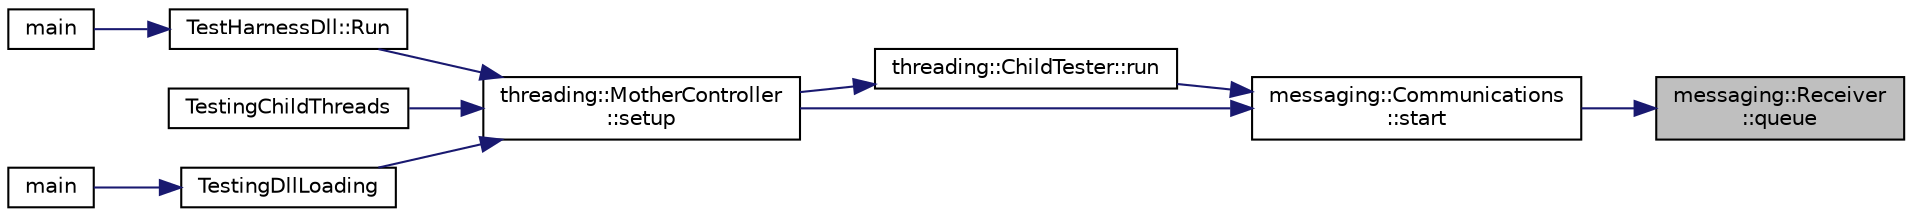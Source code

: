 digraph "messaging::Receiver::queue"
{
 // LATEX_PDF_SIZE
  edge [fontname="Helvetica",fontsize="10",labelfontname="Helvetica",labelfontsize="10"];
  node [fontname="Helvetica",fontsize="10",shape=record];
  rankdir="RL";
  Node1 [label="messaging::Receiver\l::queue",height=0.2,width=0.4,color="black", fillcolor="grey75", style="filled", fontcolor="black",tooltip=" "];
  Node1 -> Node2 [dir="back",color="midnightblue",fontsize="10",style="solid"];
  Node2 [label="messaging::Communications\l::start",height=0.2,width=0.4,color="black", fillcolor="white", style="filled",URL="$classmessaging_1_1_communications.html#a1a93f47c7171939fb74d1f52c814c747",tooltip=" "];
  Node2 -> Node3 [dir="back",color="midnightblue",fontsize="10",style="solid"];
  Node3 [label="threading::ChildTester::run",height=0.2,width=0.4,color="black", fillcolor="white", style="filled",URL="$classthreading_1_1_child_tester.html#a9620f7823b0baffc023ef5ad2ff27152",tooltip="This method will start running things. Start communications and run test when asked."];
  Node3 -> Node4 [dir="back",color="midnightblue",fontsize="10",style="solid"];
  Node4 [label="threading::MotherController\l::setup",height=0.2,width=0.4,color="black", fillcolor="white", style="filled",URL="$classthreading_1_1_mother_controller.html#ac691297c96aff006c3e39d7c2947d755",tooltip="The setup method is used to set the logger and other things needed before running."];
  Node4 -> Node5 [dir="back",color="midnightblue",fontsize="10",style="solid"];
  Node5 [label="TestHarnessDll::Run",height=0.2,width=0.4,color="black", fillcolor="white", style="filled",URL="$class_test_harness_dll.html#a77cef9b50f8aafae64650bbd0f228323",tooltip="This method is the one that runs everything."];
  Node5 -> Node6 [dir="back",color="midnightblue",fontsize="10",style="solid"];
  Node6 [label="main",height=0.2,width=0.4,color="black", fillcolor="white", style="filled",URL="$_c_s_e687___test_harness_8cpp.html#ae66f6b31b5ad750f1fe042a706a4e3d4",tooltip="This is the main function that start the whole program. There are no arguments at this time,..."];
  Node4 -> Node7 [dir="back",color="midnightblue",fontsize="10",style="solid"];
  Node7 [label="TestingChildThreads",height=0.2,width=0.4,color="black", fillcolor="white", style="filled",URL="$_c_s_e687___test_harness___o_r_i_g___b_a_c_k_u_p_8cpp.html#a91539862d89171fdca0918d2153c0fe4",tooltip="This is the best method, I mean function in the world."];
  Node4 -> Node8 [dir="back",color="midnightblue",fontsize="10",style="solid"];
  Node8 [label="TestingDllLoading",height=0.2,width=0.4,color="black", fillcolor="white", style="filled",URL="$_c_s_e687___test_harness___o_r_i_g___b_a_c_k_u_p_8cpp.html#a63c85ed062d2631fe9a74d098c11256a",tooltip=" "];
  Node8 -> Node9 [dir="back",color="midnightblue",fontsize="10",style="solid"];
  Node9 [label="main",height=0.2,width=0.4,color="black", fillcolor="white", style="filled",URL="$_c_s_e687___test_harness___o_r_i_g___b_a_c_k_u_p_8cpp.html#ae66f6b31b5ad750f1fe042a706a4e3d4",tooltip=" "];
  Node2 -> Node4 [dir="back",color="midnightblue",fontsize="10",style="solid"];
}
